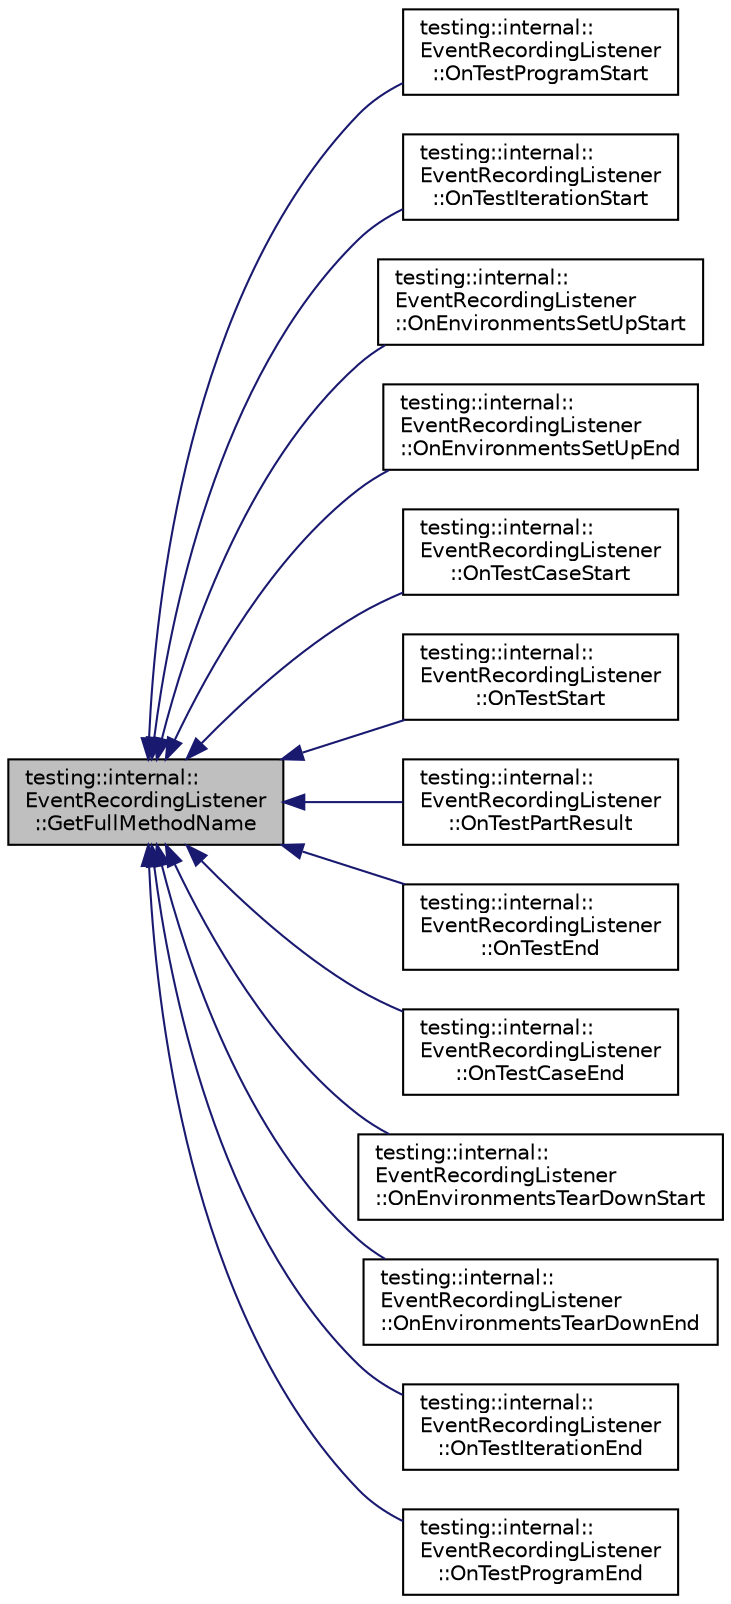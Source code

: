 digraph "testing::internal::EventRecordingListener::GetFullMethodName"
{
  edge [fontname="Helvetica",fontsize="10",labelfontname="Helvetica",labelfontsize="10"];
  node [fontname="Helvetica",fontsize="10",shape=record];
  rankdir="LR";
  Node4 [label="testing::internal::\lEventRecordingListener\l::GetFullMethodName",height=0.2,width=0.4,color="black", fillcolor="grey75", style="filled", fontcolor="black"];
  Node4 -> Node5 [dir="back",color="midnightblue",fontsize="10",style="solid",fontname="Helvetica"];
  Node5 [label="testing::internal::\lEventRecordingListener\l::OnTestProgramStart",height=0.2,width=0.4,color="black", fillcolor="white", style="filled",URL="$de/dc0/classtesting_1_1internal_1_1_event_recording_listener.html#aff89fdd3ae889a54a2ba2f3d4c98d3f6"];
  Node4 -> Node6 [dir="back",color="midnightblue",fontsize="10",style="solid",fontname="Helvetica"];
  Node6 [label="testing::internal::\lEventRecordingListener\l::OnTestIterationStart",height=0.2,width=0.4,color="black", fillcolor="white", style="filled",URL="$de/dc0/classtesting_1_1internal_1_1_event_recording_listener.html#a0bfa276def9594b2a119c2c370f59281"];
  Node4 -> Node7 [dir="back",color="midnightblue",fontsize="10",style="solid",fontname="Helvetica"];
  Node7 [label="testing::internal::\lEventRecordingListener\l::OnEnvironmentsSetUpStart",height=0.2,width=0.4,color="black", fillcolor="white", style="filled",URL="$de/dc0/classtesting_1_1internal_1_1_event_recording_listener.html#add61e6e7ebffb8afc90ccabcdc9f9982"];
  Node4 -> Node8 [dir="back",color="midnightblue",fontsize="10",style="solid",fontname="Helvetica"];
  Node8 [label="testing::internal::\lEventRecordingListener\l::OnEnvironmentsSetUpEnd",height=0.2,width=0.4,color="black", fillcolor="white", style="filled",URL="$de/dc0/classtesting_1_1internal_1_1_event_recording_listener.html#a40b4c5e05abd1aa11a030f999f6adb8f"];
  Node4 -> Node9 [dir="back",color="midnightblue",fontsize="10",style="solid",fontname="Helvetica"];
  Node9 [label="testing::internal::\lEventRecordingListener\l::OnTestCaseStart",height=0.2,width=0.4,color="black", fillcolor="white", style="filled",URL="$de/dc0/classtesting_1_1internal_1_1_event_recording_listener.html#a18c28e1d1c3a1e74e225966456786f8e"];
  Node4 -> Node10 [dir="back",color="midnightblue",fontsize="10",style="solid",fontname="Helvetica"];
  Node10 [label="testing::internal::\lEventRecordingListener\l::OnTestStart",height=0.2,width=0.4,color="black", fillcolor="white", style="filled",URL="$de/dc0/classtesting_1_1internal_1_1_event_recording_listener.html#aebd488b780fc172d6058ca07ca8f7145"];
  Node4 -> Node11 [dir="back",color="midnightblue",fontsize="10",style="solid",fontname="Helvetica"];
  Node11 [label="testing::internal::\lEventRecordingListener\l::OnTestPartResult",height=0.2,width=0.4,color="black", fillcolor="white", style="filled",URL="$de/dc0/classtesting_1_1internal_1_1_event_recording_listener.html#a4a6685d894923f1691ad9c6a4311470e"];
  Node4 -> Node12 [dir="back",color="midnightblue",fontsize="10",style="solid",fontname="Helvetica"];
  Node12 [label="testing::internal::\lEventRecordingListener\l::OnTestEnd",height=0.2,width=0.4,color="black", fillcolor="white", style="filled",URL="$de/dc0/classtesting_1_1internal_1_1_event_recording_listener.html#adb076f145cc20d9b27441b9c75da4b81"];
  Node4 -> Node13 [dir="back",color="midnightblue",fontsize="10",style="solid",fontname="Helvetica"];
  Node13 [label="testing::internal::\lEventRecordingListener\l::OnTestCaseEnd",height=0.2,width=0.4,color="black", fillcolor="white", style="filled",URL="$de/dc0/classtesting_1_1internal_1_1_event_recording_listener.html#a4d0cb8a389c7339bce0aa6128291529f"];
  Node4 -> Node14 [dir="back",color="midnightblue",fontsize="10",style="solid",fontname="Helvetica"];
  Node14 [label="testing::internal::\lEventRecordingListener\l::OnEnvironmentsTearDownStart",height=0.2,width=0.4,color="black", fillcolor="white", style="filled",URL="$de/dc0/classtesting_1_1internal_1_1_event_recording_listener.html#a17eebd7bb5cc6bab53b20794919ca5ae"];
  Node4 -> Node15 [dir="back",color="midnightblue",fontsize="10",style="solid",fontname="Helvetica"];
  Node15 [label="testing::internal::\lEventRecordingListener\l::OnEnvironmentsTearDownEnd",height=0.2,width=0.4,color="black", fillcolor="white", style="filled",URL="$de/dc0/classtesting_1_1internal_1_1_event_recording_listener.html#acd5a3dc070265166a7da68222031fd61"];
  Node4 -> Node16 [dir="back",color="midnightblue",fontsize="10",style="solid",fontname="Helvetica"];
  Node16 [label="testing::internal::\lEventRecordingListener\l::OnTestIterationEnd",height=0.2,width=0.4,color="black", fillcolor="white", style="filled",URL="$de/dc0/classtesting_1_1internal_1_1_event_recording_listener.html#ab0cc007bcfaf06cd383d574c88f62aea"];
  Node4 -> Node17 [dir="back",color="midnightblue",fontsize="10",style="solid",fontname="Helvetica"];
  Node17 [label="testing::internal::\lEventRecordingListener\l::OnTestProgramEnd",height=0.2,width=0.4,color="black", fillcolor="white", style="filled",URL="$de/dc0/classtesting_1_1internal_1_1_event_recording_listener.html#a21fe9c3c519c4599a48b16ddfb734aa3"];
}

